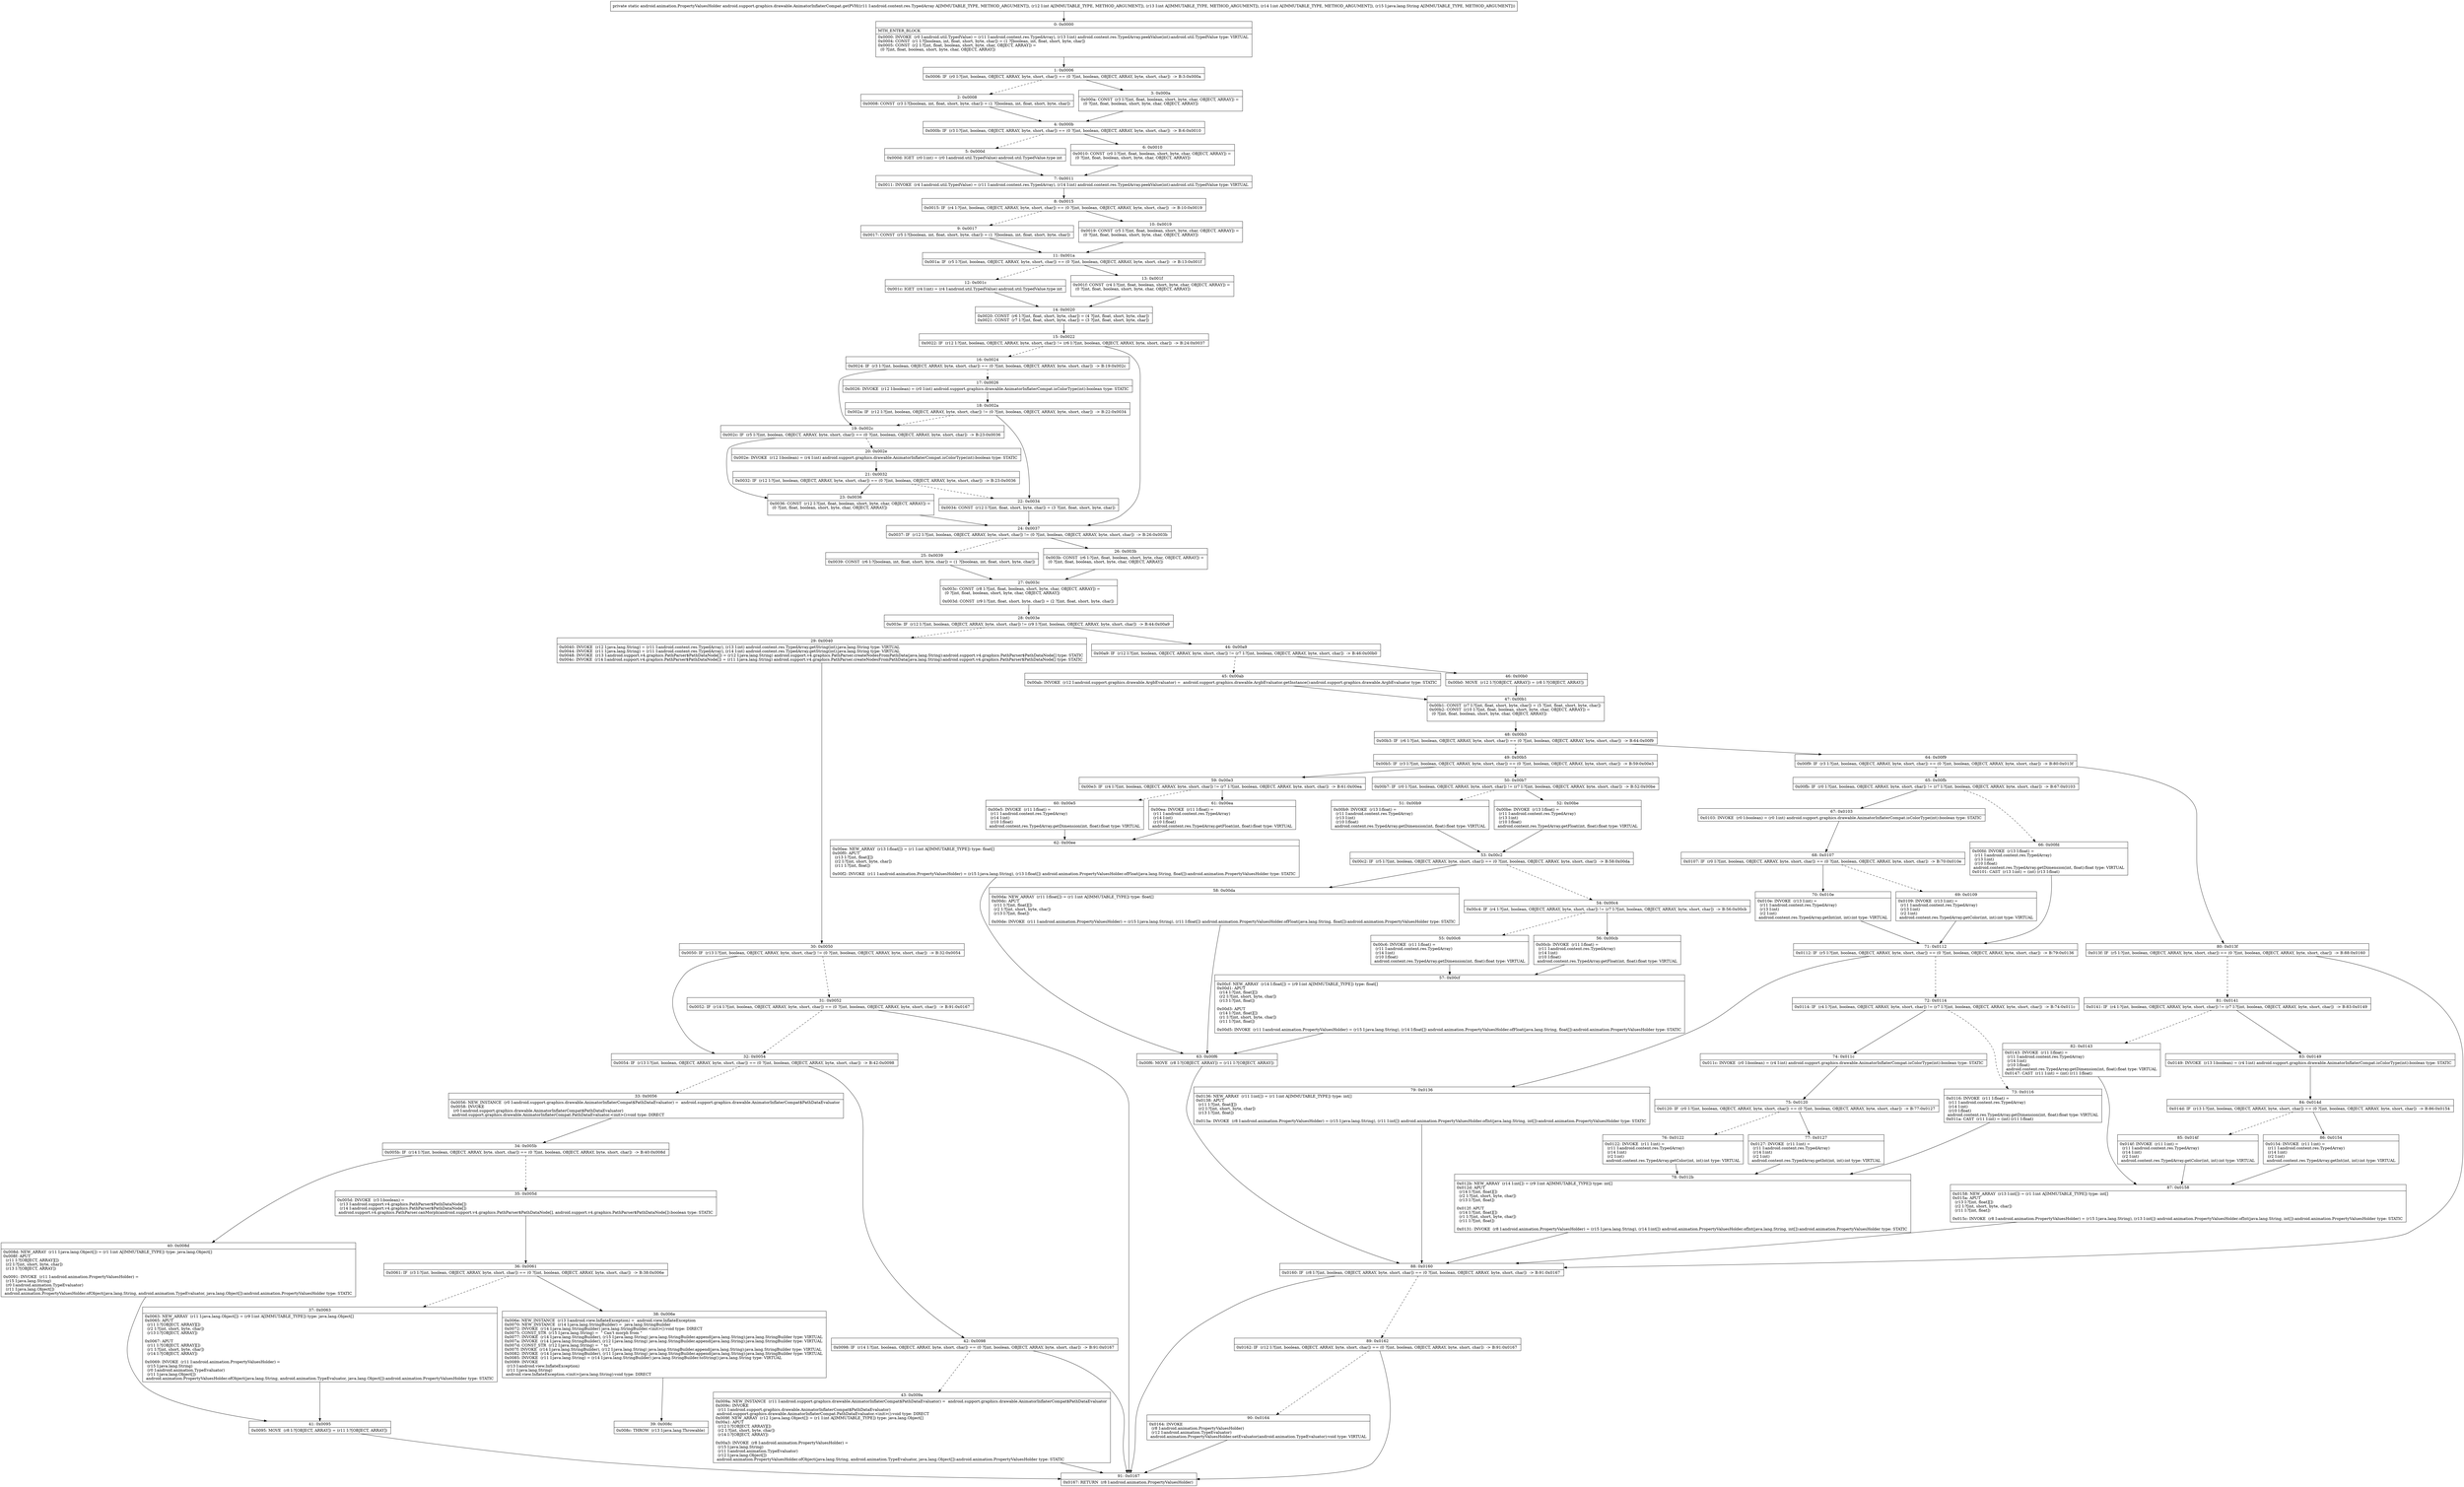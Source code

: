 digraph "CFG forandroid.support.graphics.drawable.AnimatorInflaterCompat.getPVH(Landroid\/content\/res\/TypedArray;IIILjava\/lang\/String;)Landroid\/animation\/PropertyValuesHolder;" {
Node_0 [shape=record,label="{0\:\ 0x0000|MTH_ENTER_BLOCK\l|0x0000: INVOKE  (r0 I:android.util.TypedValue) = (r11 I:android.content.res.TypedArray), (r13 I:int) android.content.res.TypedArray.peekValue(int):android.util.TypedValue type: VIRTUAL \l0x0004: CONST  (r1 I:?[boolean, int, float, short, byte, char]) = (1 ?[boolean, int, float, short, byte, char]) \l0x0005: CONST  (r2 I:?[int, float, boolean, short, byte, char, OBJECT, ARRAY]) = \l  (0 ?[int, float, boolean, short, byte, char, OBJECT, ARRAY])\l \l}"];
Node_1 [shape=record,label="{1\:\ 0x0006|0x0006: IF  (r0 I:?[int, boolean, OBJECT, ARRAY, byte, short, char]) == (0 ?[int, boolean, OBJECT, ARRAY, byte, short, char])  \-\> B:3:0x000a \l}"];
Node_2 [shape=record,label="{2\:\ 0x0008|0x0008: CONST  (r3 I:?[boolean, int, float, short, byte, char]) = (1 ?[boolean, int, float, short, byte, char]) \l}"];
Node_3 [shape=record,label="{3\:\ 0x000a|0x000a: CONST  (r3 I:?[int, float, boolean, short, byte, char, OBJECT, ARRAY]) = \l  (0 ?[int, float, boolean, short, byte, char, OBJECT, ARRAY])\l \l}"];
Node_4 [shape=record,label="{4\:\ 0x000b|0x000b: IF  (r3 I:?[int, boolean, OBJECT, ARRAY, byte, short, char]) == (0 ?[int, boolean, OBJECT, ARRAY, byte, short, char])  \-\> B:6:0x0010 \l}"];
Node_5 [shape=record,label="{5\:\ 0x000d|0x000d: IGET  (r0 I:int) = (r0 I:android.util.TypedValue) android.util.TypedValue.type int \l}"];
Node_6 [shape=record,label="{6\:\ 0x0010|0x0010: CONST  (r0 I:?[int, float, boolean, short, byte, char, OBJECT, ARRAY]) = \l  (0 ?[int, float, boolean, short, byte, char, OBJECT, ARRAY])\l \l}"];
Node_7 [shape=record,label="{7\:\ 0x0011|0x0011: INVOKE  (r4 I:android.util.TypedValue) = (r11 I:android.content.res.TypedArray), (r14 I:int) android.content.res.TypedArray.peekValue(int):android.util.TypedValue type: VIRTUAL \l}"];
Node_8 [shape=record,label="{8\:\ 0x0015|0x0015: IF  (r4 I:?[int, boolean, OBJECT, ARRAY, byte, short, char]) == (0 ?[int, boolean, OBJECT, ARRAY, byte, short, char])  \-\> B:10:0x0019 \l}"];
Node_9 [shape=record,label="{9\:\ 0x0017|0x0017: CONST  (r5 I:?[boolean, int, float, short, byte, char]) = (1 ?[boolean, int, float, short, byte, char]) \l}"];
Node_10 [shape=record,label="{10\:\ 0x0019|0x0019: CONST  (r5 I:?[int, float, boolean, short, byte, char, OBJECT, ARRAY]) = \l  (0 ?[int, float, boolean, short, byte, char, OBJECT, ARRAY])\l \l}"];
Node_11 [shape=record,label="{11\:\ 0x001a|0x001a: IF  (r5 I:?[int, boolean, OBJECT, ARRAY, byte, short, char]) == (0 ?[int, boolean, OBJECT, ARRAY, byte, short, char])  \-\> B:13:0x001f \l}"];
Node_12 [shape=record,label="{12\:\ 0x001c|0x001c: IGET  (r4 I:int) = (r4 I:android.util.TypedValue) android.util.TypedValue.type int \l}"];
Node_13 [shape=record,label="{13\:\ 0x001f|0x001f: CONST  (r4 I:?[int, float, boolean, short, byte, char, OBJECT, ARRAY]) = \l  (0 ?[int, float, boolean, short, byte, char, OBJECT, ARRAY])\l \l}"];
Node_14 [shape=record,label="{14\:\ 0x0020|0x0020: CONST  (r6 I:?[int, float, short, byte, char]) = (4 ?[int, float, short, byte, char]) \l0x0021: CONST  (r7 I:?[int, float, short, byte, char]) = (3 ?[int, float, short, byte, char]) \l}"];
Node_15 [shape=record,label="{15\:\ 0x0022|0x0022: IF  (r12 I:?[int, boolean, OBJECT, ARRAY, byte, short, char]) != (r6 I:?[int, boolean, OBJECT, ARRAY, byte, short, char])  \-\> B:24:0x0037 \l}"];
Node_16 [shape=record,label="{16\:\ 0x0024|0x0024: IF  (r3 I:?[int, boolean, OBJECT, ARRAY, byte, short, char]) == (0 ?[int, boolean, OBJECT, ARRAY, byte, short, char])  \-\> B:19:0x002c \l}"];
Node_17 [shape=record,label="{17\:\ 0x0026|0x0026: INVOKE  (r12 I:boolean) = (r0 I:int) android.support.graphics.drawable.AnimatorInflaterCompat.isColorType(int):boolean type: STATIC \l}"];
Node_18 [shape=record,label="{18\:\ 0x002a|0x002a: IF  (r12 I:?[int, boolean, OBJECT, ARRAY, byte, short, char]) != (0 ?[int, boolean, OBJECT, ARRAY, byte, short, char])  \-\> B:22:0x0034 \l}"];
Node_19 [shape=record,label="{19\:\ 0x002c|0x002c: IF  (r5 I:?[int, boolean, OBJECT, ARRAY, byte, short, char]) == (0 ?[int, boolean, OBJECT, ARRAY, byte, short, char])  \-\> B:23:0x0036 \l}"];
Node_20 [shape=record,label="{20\:\ 0x002e|0x002e: INVOKE  (r12 I:boolean) = (r4 I:int) android.support.graphics.drawable.AnimatorInflaterCompat.isColorType(int):boolean type: STATIC \l}"];
Node_21 [shape=record,label="{21\:\ 0x0032|0x0032: IF  (r12 I:?[int, boolean, OBJECT, ARRAY, byte, short, char]) == (0 ?[int, boolean, OBJECT, ARRAY, byte, short, char])  \-\> B:23:0x0036 \l}"];
Node_22 [shape=record,label="{22\:\ 0x0034|0x0034: CONST  (r12 I:?[int, float, short, byte, char]) = (3 ?[int, float, short, byte, char]) \l}"];
Node_23 [shape=record,label="{23\:\ 0x0036|0x0036: CONST  (r12 I:?[int, float, boolean, short, byte, char, OBJECT, ARRAY]) = \l  (0 ?[int, float, boolean, short, byte, char, OBJECT, ARRAY])\l \l}"];
Node_24 [shape=record,label="{24\:\ 0x0037|0x0037: IF  (r12 I:?[int, boolean, OBJECT, ARRAY, byte, short, char]) != (0 ?[int, boolean, OBJECT, ARRAY, byte, short, char])  \-\> B:26:0x003b \l}"];
Node_25 [shape=record,label="{25\:\ 0x0039|0x0039: CONST  (r6 I:?[boolean, int, float, short, byte, char]) = (1 ?[boolean, int, float, short, byte, char]) \l}"];
Node_26 [shape=record,label="{26\:\ 0x003b|0x003b: CONST  (r6 I:?[int, float, boolean, short, byte, char, OBJECT, ARRAY]) = \l  (0 ?[int, float, boolean, short, byte, char, OBJECT, ARRAY])\l \l}"];
Node_27 [shape=record,label="{27\:\ 0x003c|0x003c: CONST  (r8 I:?[int, float, boolean, short, byte, char, OBJECT, ARRAY]) = \l  (0 ?[int, float, boolean, short, byte, char, OBJECT, ARRAY])\l \l0x003d: CONST  (r9 I:?[int, float, short, byte, char]) = (2 ?[int, float, short, byte, char]) \l}"];
Node_28 [shape=record,label="{28\:\ 0x003e|0x003e: IF  (r12 I:?[int, boolean, OBJECT, ARRAY, byte, short, char]) != (r9 I:?[int, boolean, OBJECT, ARRAY, byte, short, char])  \-\> B:44:0x00a9 \l}"];
Node_29 [shape=record,label="{29\:\ 0x0040|0x0040: INVOKE  (r12 I:java.lang.String) = (r11 I:android.content.res.TypedArray), (r13 I:int) android.content.res.TypedArray.getString(int):java.lang.String type: VIRTUAL \l0x0044: INVOKE  (r11 I:java.lang.String) = (r11 I:android.content.res.TypedArray), (r14 I:int) android.content.res.TypedArray.getString(int):java.lang.String type: VIRTUAL \l0x0048: INVOKE  (r13 I:android.support.v4.graphics.PathParser$PathDataNode[]) = (r12 I:java.lang.String) android.support.v4.graphics.PathParser.createNodesFromPathData(java.lang.String):android.support.v4.graphics.PathParser$PathDataNode[] type: STATIC \l0x004c: INVOKE  (r14 I:android.support.v4.graphics.PathParser$PathDataNode[]) = (r11 I:java.lang.String) android.support.v4.graphics.PathParser.createNodesFromPathData(java.lang.String):android.support.v4.graphics.PathParser$PathDataNode[] type: STATIC \l}"];
Node_30 [shape=record,label="{30\:\ 0x0050|0x0050: IF  (r13 I:?[int, boolean, OBJECT, ARRAY, byte, short, char]) != (0 ?[int, boolean, OBJECT, ARRAY, byte, short, char])  \-\> B:32:0x0054 \l}"];
Node_31 [shape=record,label="{31\:\ 0x0052|0x0052: IF  (r14 I:?[int, boolean, OBJECT, ARRAY, byte, short, char]) == (0 ?[int, boolean, OBJECT, ARRAY, byte, short, char])  \-\> B:91:0x0167 \l}"];
Node_32 [shape=record,label="{32\:\ 0x0054|0x0054: IF  (r13 I:?[int, boolean, OBJECT, ARRAY, byte, short, char]) == (0 ?[int, boolean, OBJECT, ARRAY, byte, short, char])  \-\> B:42:0x0098 \l}"];
Node_33 [shape=record,label="{33\:\ 0x0056|0x0056: NEW_INSTANCE  (r0 I:android.support.graphics.drawable.AnimatorInflaterCompat$PathDataEvaluator) =  android.support.graphics.drawable.AnimatorInflaterCompat$PathDataEvaluator \l0x0058: INVOKE  \l  (r0 I:android.support.graphics.drawable.AnimatorInflaterCompat$PathDataEvaluator)\l android.support.graphics.drawable.AnimatorInflaterCompat.PathDataEvaluator.\<init\>():void type: DIRECT \l}"];
Node_34 [shape=record,label="{34\:\ 0x005b|0x005b: IF  (r14 I:?[int, boolean, OBJECT, ARRAY, byte, short, char]) == (0 ?[int, boolean, OBJECT, ARRAY, byte, short, char])  \-\> B:40:0x008d \l}"];
Node_35 [shape=record,label="{35\:\ 0x005d|0x005d: INVOKE  (r3 I:boolean) = \l  (r13 I:android.support.v4.graphics.PathParser$PathDataNode[])\l  (r14 I:android.support.v4.graphics.PathParser$PathDataNode[])\l android.support.v4.graphics.PathParser.canMorph(android.support.v4.graphics.PathParser$PathDataNode[], android.support.v4.graphics.PathParser$PathDataNode[]):boolean type: STATIC \l}"];
Node_36 [shape=record,label="{36\:\ 0x0061|0x0061: IF  (r3 I:?[int, boolean, OBJECT, ARRAY, byte, short, char]) == (0 ?[int, boolean, OBJECT, ARRAY, byte, short, char])  \-\> B:38:0x006e \l}"];
Node_37 [shape=record,label="{37\:\ 0x0063|0x0063: NEW_ARRAY  (r11 I:java.lang.Object[]) = (r9 I:int A[IMMUTABLE_TYPE]) type: java.lang.Object[] \l0x0065: APUT  \l  (r11 I:?[OBJECT, ARRAY][])\l  (r2 I:?[int, short, byte, char])\l  (r13 I:?[OBJECT, ARRAY])\l \l0x0067: APUT  \l  (r11 I:?[OBJECT, ARRAY][])\l  (r1 I:?[int, short, byte, char])\l  (r14 I:?[OBJECT, ARRAY])\l \l0x0069: INVOKE  (r11 I:android.animation.PropertyValuesHolder) = \l  (r15 I:java.lang.String)\l  (r0 I:android.animation.TypeEvaluator)\l  (r11 I:java.lang.Object[])\l android.animation.PropertyValuesHolder.ofObject(java.lang.String, android.animation.TypeEvaluator, java.lang.Object[]):android.animation.PropertyValuesHolder type: STATIC \l}"];
Node_38 [shape=record,label="{38\:\ 0x006e|0x006e: NEW_INSTANCE  (r13 I:android.view.InflateException) =  android.view.InflateException \l0x0070: NEW_INSTANCE  (r14 I:java.lang.StringBuilder) =  java.lang.StringBuilder \l0x0072: INVOKE  (r14 I:java.lang.StringBuilder) java.lang.StringBuilder.\<init\>():void type: DIRECT \l0x0075: CONST_STR  (r15 I:java.lang.String) =  \" Can't morph from \" \l0x0077: INVOKE  (r14 I:java.lang.StringBuilder), (r15 I:java.lang.String) java.lang.StringBuilder.append(java.lang.String):java.lang.StringBuilder type: VIRTUAL \l0x007a: INVOKE  (r14 I:java.lang.StringBuilder), (r12 I:java.lang.String) java.lang.StringBuilder.append(java.lang.String):java.lang.StringBuilder type: VIRTUAL \l0x007d: CONST_STR  (r12 I:java.lang.String) =  \" to \" \l0x007f: INVOKE  (r14 I:java.lang.StringBuilder), (r12 I:java.lang.String) java.lang.StringBuilder.append(java.lang.String):java.lang.StringBuilder type: VIRTUAL \l0x0082: INVOKE  (r14 I:java.lang.StringBuilder), (r11 I:java.lang.String) java.lang.StringBuilder.append(java.lang.String):java.lang.StringBuilder type: VIRTUAL \l0x0085: INVOKE  (r11 I:java.lang.String) = (r14 I:java.lang.StringBuilder) java.lang.StringBuilder.toString():java.lang.String type: VIRTUAL \l0x0089: INVOKE  \l  (r13 I:android.view.InflateException)\l  (r11 I:java.lang.String)\l android.view.InflateException.\<init\>(java.lang.String):void type: DIRECT \l}"];
Node_39 [shape=record,label="{39\:\ 0x008c|0x008c: THROW  (r13 I:java.lang.Throwable) \l}"];
Node_40 [shape=record,label="{40\:\ 0x008d|0x008d: NEW_ARRAY  (r11 I:java.lang.Object[]) = (r1 I:int A[IMMUTABLE_TYPE]) type: java.lang.Object[] \l0x008f: APUT  \l  (r11 I:?[OBJECT, ARRAY][])\l  (r2 I:?[int, short, byte, char])\l  (r13 I:?[OBJECT, ARRAY])\l \l0x0091: INVOKE  (r11 I:android.animation.PropertyValuesHolder) = \l  (r15 I:java.lang.String)\l  (r0 I:android.animation.TypeEvaluator)\l  (r11 I:java.lang.Object[])\l android.animation.PropertyValuesHolder.ofObject(java.lang.String, android.animation.TypeEvaluator, java.lang.Object[]):android.animation.PropertyValuesHolder type: STATIC \l}"];
Node_41 [shape=record,label="{41\:\ 0x0095|0x0095: MOVE  (r8 I:?[OBJECT, ARRAY]) = (r11 I:?[OBJECT, ARRAY]) \l}"];
Node_42 [shape=record,label="{42\:\ 0x0098|0x0098: IF  (r14 I:?[int, boolean, OBJECT, ARRAY, byte, short, char]) == (0 ?[int, boolean, OBJECT, ARRAY, byte, short, char])  \-\> B:91:0x0167 \l}"];
Node_43 [shape=record,label="{43\:\ 0x009a|0x009a: NEW_INSTANCE  (r11 I:android.support.graphics.drawable.AnimatorInflaterCompat$PathDataEvaluator) =  android.support.graphics.drawable.AnimatorInflaterCompat$PathDataEvaluator \l0x009c: INVOKE  \l  (r11 I:android.support.graphics.drawable.AnimatorInflaterCompat$PathDataEvaluator)\l android.support.graphics.drawable.AnimatorInflaterCompat.PathDataEvaluator.\<init\>():void type: DIRECT \l0x009f: NEW_ARRAY  (r12 I:java.lang.Object[]) = (r1 I:int A[IMMUTABLE_TYPE]) type: java.lang.Object[] \l0x00a1: APUT  \l  (r12 I:?[OBJECT, ARRAY][])\l  (r2 I:?[int, short, byte, char])\l  (r14 I:?[OBJECT, ARRAY])\l \l0x00a3: INVOKE  (r8 I:android.animation.PropertyValuesHolder) = \l  (r15 I:java.lang.String)\l  (r11 I:android.animation.TypeEvaluator)\l  (r12 I:java.lang.Object[])\l android.animation.PropertyValuesHolder.ofObject(java.lang.String, android.animation.TypeEvaluator, java.lang.Object[]):android.animation.PropertyValuesHolder type: STATIC \l}"];
Node_44 [shape=record,label="{44\:\ 0x00a9|0x00a9: IF  (r12 I:?[int, boolean, OBJECT, ARRAY, byte, short, char]) != (r7 I:?[int, boolean, OBJECT, ARRAY, byte, short, char])  \-\> B:46:0x00b0 \l}"];
Node_45 [shape=record,label="{45\:\ 0x00ab|0x00ab: INVOKE  (r12 I:android.support.graphics.drawable.ArgbEvaluator) =  android.support.graphics.drawable.ArgbEvaluator.getInstance():android.support.graphics.drawable.ArgbEvaluator type: STATIC \l}"];
Node_46 [shape=record,label="{46\:\ 0x00b0|0x00b0: MOVE  (r12 I:?[OBJECT, ARRAY]) = (r8 I:?[OBJECT, ARRAY]) \l}"];
Node_47 [shape=record,label="{47\:\ 0x00b1|0x00b1: CONST  (r7 I:?[int, float, short, byte, char]) = (5 ?[int, float, short, byte, char]) \l0x00b2: CONST  (r10 I:?[int, float, boolean, short, byte, char, OBJECT, ARRAY]) = \l  (0 ?[int, float, boolean, short, byte, char, OBJECT, ARRAY])\l \l}"];
Node_48 [shape=record,label="{48\:\ 0x00b3|0x00b3: IF  (r6 I:?[int, boolean, OBJECT, ARRAY, byte, short, char]) == (0 ?[int, boolean, OBJECT, ARRAY, byte, short, char])  \-\> B:64:0x00f9 \l}"];
Node_49 [shape=record,label="{49\:\ 0x00b5|0x00b5: IF  (r3 I:?[int, boolean, OBJECT, ARRAY, byte, short, char]) == (0 ?[int, boolean, OBJECT, ARRAY, byte, short, char])  \-\> B:59:0x00e3 \l}"];
Node_50 [shape=record,label="{50\:\ 0x00b7|0x00b7: IF  (r0 I:?[int, boolean, OBJECT, ARRAY, byte, short, char]) != (r7 I:?[int, boolean, OBJECT, ARRAY, byte, short, char])  \-\> B:52:0x00be \l}"];
Node_51 [shape=record,label="{51\:\ 0x00b9|0x00b9: INVOKE  (r13 I:float) = \l  (r11 I:android.content.res.TypedArray)\l  (r13 I:int)\l  (r10 I:float)\l android.content.res.TypedArray.getDimension(int, float):float type: VIRTUAL \l}"];
Node_52 [shape=record,label="{52\:\ 0x00be|0x00be: INVOKE  (r13 I:float) = \l  (r11 I:android.content.res.TypedArray)\l  (r13 I:int)\l  (r10 I:float)\l android.content.res.TypedArray.getFloat(int, float):float type: VIRTUAL \l}"];
Node_53 [shape=record,label="{53\:\ 0x00c2|0x00c2: IF  (r5 I:?[int, boolean, OBJECT, ARRAY, byte, short, char]) == (0 ?[int, boolean, OBJECT, ARRAY, byte, short, char])  \-\> B:58:0x00da \l}"];
Node_54 [shape=record,label="{54\:\ 0x00c4|0x00c4: IF  (r4 I:?[int, boolean, OBJECT, ARRAY, byte, short, char]) != (r7 I:?[int, boolean, OBJECT, ARRAY, byte, short, char])  \-\> B:56:0x00cb \l}"];
Node_55 [shape=record,label="{55\:\ 0x00c6|0x00c6: INVOKE  (r11 I:float) = \l  (r11 I:android.content.res.TypedArray)\l  (r14 I:int)\l  (r10 I:float)\l android.content.res.TypedArray.getDimension(int, float):float type: VIRTUAL \l}"];
Node_56 [shape=record,label="{56\:\ 0x00cb|0x00cb: INVOKE  (r11 I:float) = \l  (r11 I:android.content.res.TypedArray)\l  (r14 I:int)\l  (r10 I:float)\l android.content.res.TypedArray.getFloat(int, float):float type: VIRTUAL \l}"];
Node_57 [shape=record,label="{57\:\ 0x00cf|0x00cf: NEW_ARRAY  (r14 I:float[]) = (r9 I:int A[IMMUTABLE_TYPE]) type: float[] \l0x00d1: APUT  \l  (r14 I:?[int, float][])\l  (r2 I:?[int, short, byte, char])\l  (r13 I:?[int, float])\l \l0x00d3: APUT  \l  (r14 I:?[int, float][])\l  (r1 I:?[int, short, byte, char])\l  (r11 I:?[int, float])\l \l0x00d5: INVOKE  (r11 I:android.animation.PropertyValuesHolder) = (r15 I:java.lang.String), (r14 I:float[]) android.animation.PropertyValuesHolder.ofFloat(java.lang.String, float[]):android.animation.PropertyValuesHolder type: STATIC \l}"];
Node_58 [shape=record,label="{58\:\ 0x00da|0x00da: NEW_ARRAY  (r11 I:float[]) = (r1 I:int A[IMMUTABLE_TYPE]) type: float[] \l0x00dc: APUT  \l  (r11 I:?[int, float][])\l  (r2 I:?[int, short, byte, char])\l  (r13 I:?[int, float])\l \l0x00de: INVOKE  (r11 I:android.animation.PropertyValuesHolder) = (r15 I:java.lang.String), (r11 I:float[]) android.animation.PropertyValuesHolder.ofFloat(java.lang.String, float[]):android.animation.PropertyValuesHolder type: STATIC \l}"];
Node_59 [shape=record,label="{59\:\ 0x00e3|0x00e3: IF  (r4 I:?[int, boolean, OBJECT, ARRAY, byte, short, char]) != (r7 I:?[int, boolean, OBJECT, ARRAY, byte, short, char])  \-\> B:61:0x00ea \l}"];
Node_60 [shape=record,label="{60\:\ 0x00e5|0x00e5: INVOKE  (r11 I:float) = \l  (r11 I:android.content.res.TypedArray)\l  (r14 I:int)\l  (r10 I:float)\l android.content.res.TypedArray.getDimension(int, float):float type: VIRTUAL \l}"];
Node_61 [shape=record,label="{61\:\ 0x00ea|0x00ea: INVOKE  (r11 I:float) = \l  (r11 I:android.content.res.TypedArray)\l  (r14 I:int)\l  (r10 I:float)\l android.content.res.TypedArray.getFloat(int, float):float type: VIRTUAL \l}"];
Node_62 [shape=record,label="{62\:\ 0x00ee|0x00ee: NEW_ARRAY  (r13 I:float[]) = (r1 I:int A[IMMUTABLE_TYPE]) type: float[] \l0x00f0: APUT  \l  (r13 I:?[int, float][])\l  (r2 I:?[int, short, byte, char])\l  (r11 I:?[int, float])\l \l0x00f2: INVOKE  (r11 I:android.animation.PropertyValuesHolder) = (r15 I:java.lang.String), (r13 I:float[]) android.animation.PropertyValuesHolder.ofFloat(java.lang.String, float[]):android.animation.PropertyValuesHolder type: STATIC \l}"];
Node_63 [shape=record,label="{63\:\ 0x00f6|0x00f6: MOVE  (r8 I:?[OBJECT, ARRAY]) = (r11 I:?[OBJECT, ARRAY]) \l}"];
Node_64 [shape=record,label="{64\:\ 0x00f9|0x00f9: IF  (r3 I:?[int, boolean, OBJECT, ARRAY, byte, short, char]) == (0 ?[int, boolean, OBJECT, ARRAY, byte, short, char])  \-\> B:80:0x013f \l}"];
Node_65 [shape=record,label="{65\:\ 0x00fb|0x00fb: IF  (r0 I:?[int, boolean, OBJECT, ARRAY, byte, short, char]) != (r7 I:?[int, boolean, OBJECT, ARRAY, byte, short, char])  \-\> B:67:0x0103 \l}"];
Node_66 [shape=record,label="{66\:\ 0x00fd|0x00fd: INVOKE  (r13 I:float) = \l  (r11 I:android.content.res.TypedArray)\l  (r13 I:int)\l  (r10 I:float)\l android.content.res.TypedArray.getDimension(int, float):float type: VIRTUAL \l0x0101: CAST  (r13 I:int) = (int) (r13 I:float) \l}"];
Node_67 [shape=record,label="{67\:\ 0x0103|0x0103: INVOKE  (r0 I:boolean) = (r0 I:int) android.support.graphics.drawable.AnimatorInflaterCompat.isColorType(int):boolean type: STATIC \l}"];
Node_68 [shape=record,label="{68\:\ 0x0107|0x0107: IF  (r0 I:?[int, boolean, OBJECT, ARRAY, byte, short, char]) == (0 ?[int, boolean, OBJECT, ARRAY, byte, short, char])  \-\> B:70:0x010e \l}"];
Node_69 [shape=record,label="{69\:\ 0x0109|0x0109: INVOKE  (r13 I:int) = \l  (r11 I:android.content.res.TypedArray)\l  (r13 I:int)\l  (r2 I:int)\l android.content.res.TypedArray.getColor(int, int):int type: VIRTUAL \l}"];
Node_70 [shape=record,label="{70\:\ 0x010e|0x010e: INVOKE  (r13 I:int) = \l  (r11 I:android.content.res.TypedArray)\l  (r13 I:int)\l  (r2 I:int)\l android.content.res.TypedArray.getInt(int, int):int type: VIRTUAL \l}"];
Node_71 [shape=record,label="{71\:\ 0x0112|0x0112: IF  (r5 I:?[int, boolean, OBJECT, ARRAY, byte, short, char]) == (0 ?[int, boolean, OBJECT, ARRAY, byte, short, char])  \-\> B:79:0x0136 \l}"];
Node_72 [shape=record,label="{72\:\ 0x0114|0x0114: IF  (r4 I:?[int, boolean, OBJECT, ARRAY, byte, short, char]) != (r7 I:?[int, boolean, OBJECT, ARRAY, byte, short, char])  \-\> B:74:0x011c \l}"];
Node_73 [shape=record,label="{73\:\ 0x0116|0x0116: INVOKE  (r11 I:float) = \l  (r11 I:android.content.res.TypedArray)\l  (r14 I:int)\l  (r10 I:float)\l android.content.res.TypedArray.getDimension(int, float):float type: VIRTUAL \l0x011a: CAST  (r11 I:int) = (int) (r11 I:float) \l}"];
Node_74 [shape=record,label="{74\:\ 0x011c|0x011c: INVOKE  (r0 I:boolean) = (r4 I:int) android.support.graphics.drawable.AnimatorInflaterCompat.isColorType(int):boolean type: STATIC \l}"];
Node_75 [shape=record,label="{75\:\ 0x0120|0x0120: IF  (r0 I:?[int, boolean, OBJECT, ARRAY, byte, short, char]) == (0 ?[int, boolean, OBJECT, ARRAY, byte, short, char])  \-\> B:77:0x0127 \l}"];
Node_76 [shape=record,label="{76\:\ 0x0122|0x0122: INVOKE  (r11 I:int) = \l  (r11 I:android.content.res.TypedArray)\l  (r14 I:int)\l  (r2 I:int)\l android.content.res.TypedArray.getColor(int, int):int type: VIRTUAL \l}"];
Node_77 [shape=record,label="{77\:\ 0x0127|0x0127: INVOKE  (r11 I:int) = \l  (r11 I:android.content.res.TypedArray)\l  (r14 I:int)\l  (r2 I:int)\l android.content.res.TypedArray.getInt(int, int):int type: VIRTUAL \l}"];
Node_78 [shape=record,label="{78\:\ 0x012b|0x012b: NEW_ARRAY  (r14 I:int[]) = (r9 I:int A[IMMUTABLE_TYPE]) type: int[] \l0x012d: APUT  \l  (r14 I:?[int, float][])\l  (r2 I:?[int, short, byte, char])\l  (r13 I:?[int, float])\l \l0x012f: APUT  \l  (r14 I:?[int, float][])\l  (r1 I:?[int, short, byte, char])\l  (r11 I:?[int, float])\l \l0x0131: INVOKE  (r8 I:android.animation.PropertyValuesHolder) = (r15 I:java.lang.String), (r14 I:int[]) android.animation.PropertyValuesHolder.ofInt(java.lang.String, int[]):android.animation.PropertyValuesHolder type: STATIC \l}"];
Node_79 [shape=record,label="{79\:\ 0x0136|0x0136: NEW_ARRAY  (r11 I:int[]) = (r1 I:int A[IMMUTABLE_TYPE]) type: int[] \l0x0138: APUT  \l  (r11 I:?[int, float][])\l  (r2 I:?[int, short, byte, char])\l  (r13 I:?[int, float])\l \l0x013a: INVOKE  (r8 I:android.animation.PropertyValuesHolder) = (r15 I:java.lang.String), (r11 I:int[]) android.animation.PropertyValuesHolder.ofInt(java.lang.String, int[]):android.animation.PropertyValuesHolder type: STATIC \l}"];
Node_80 [shape=record,label="{80\:\ 0x013f|0x013f: IF  (r5 I:?[int, boolean, OBJECT, ARRAY, byte, short, char]) == (0 ?[int, boolean, OBJECT, ARRAY, byte, short, char])  \-\> B:88:0x0160 \l}"];
Node_81 [shape=record,label="{81\:\ 0x0141|0x0141: IF  (r4 I:?[int, boolean, OBJECT, ARRAY, byte, short, char]) != (r7 I:?[int, boolean, OBJECT, ARRAY, byte, short, char])  \-\> B:83:0x0149 \l}"];
Node_82 [shape=record,label="{82\:\ 0x0143|0x0143: INVOKE  (r11 I:float) = \l  (r11 I:android.content.res.TypedArray)\l  (r14 I:int)\l  (r10 I:float)\l android.content.res.TypedArray.getDimension(int, float):float type: VIRTUAL \l0x0147: CAST  (r11 I:int) = (int) (r11 I:float) \l}"];
Node_83 [shape=record,label="{83\:\ 0x0149|0x0149: INVOKE  (r13 I:boolean) = (r4 I:int) android.support.graphics.drawable.AnimatorInflaterCompat.isColorType(int):boolean type: STATIC \l}"];
Node_84 [shape=record,label="{84\:\ 0x014d|0x014d: IF  (r13 I:?[int, boolean, OBJECT, ARRAY, byte, short, char]) == (0 ?[int, boolean, OBJECT, ARRAY, byte, short, char])  \-\> B:86:0x0154 \l}"];
Node_85 [shape=record,label="{85\:\ 0x014f|0x014f: INVOKE  (r11 I:int) = \l  (r11 I:android.content.res.TypedArray)\l  (r14 I:int)\l  (r2 I:int)\l android.content.res.TypedArray.getColor(int, int):int type: VIRTUAL \l}"];
Node_86 [shape=record,label="{86\:\ 0x0154|0x0154: INVOKE  (r11 I:int) = \l  (r11 I:android.content.res.TypedArray)\l  (r14 I:int)\l  (r2 I:int)\l android.content.res.TypedArray.getInt(int, int):int type: VIRTUAL \l}"];
Node_87 [shape=record,label="{87\:\ 0x0158|0x0158: NEW_ARRAY  (r13 I:int[]) = (r1 I:int A[IMMUTABLE_TYPE]) type: int[] \l0x015a: APUT  \l  (r13 I:?[int, float][])\l  (r2 I:?[int, short, byte, char])\l  (r11 I:?[int, float])\l \l0x015c: INVOKE  (r8 I:android.animation.PropertyValuesHolder) = (r15 I:java.lang.String), (r13 I:int[]) android.animation.PropertyValuesHolder.ofInt(java.lang.String, int[]):android.animation.PropertyValuesHolder type: STATIC \l}"];
Node_88 [shape=record,label="{88\:\ 0x0160|0x0160: IF  (r8 I:?[int, boolean, OBJECT, ARRAY, byte, short, char]) == (0 ?[int, boolean, OBJECT, ARRAY, byte, short, char])  \-\> B:91:0x0167 \l}"];
Node_89 [shape=record,label="{89\:\ 0x0162|0x0162: IF  (r12 I:?[int, boolean, OBJECT, ARRAY, byte, short, char]) == (0 ?[int, boolean, OBJECT, ARRAY, byte, short, char])  \-\> B:91:0x0167 \l}"];
Node_90 [shape=record,label="{90\:\ 0x0164|0x0164: INVOKE  \l  (r8 I:android.animation.PropertyValuesHolder)\l  (r12 I:android.animation.TypeEvaluator)\l android.animation.PropertyValuesHolder.setEvaluator(android.animation.TypeEvaluator):void type: VIRTUAL \l}"];
Node_91 [shape=record,label="{91\:\ 0x0167|0x0167: RETURN  (r8 I:android.animation.PropertyValuesHolder) \l}"];
MethodNode[shape=record,label="{private static android.animation.PropertyValuesHolder android.support.graphics.drawable.AnimatorInflaterCompat.getPVH((r11 I:android.content.res.TypedArray A[IMMUTABLE_TYPE, METHOD_ARGUMENT]), (r12 I:int A[IMMUTABLE_TYPE, METHOD_ARGUMENT]), (r13 I:int A[IMMUTABLE_TYPE, METHOD_ARGUMENT]), (r14 I:int A[IMMUTABLE_TYPE, METHOD_ARGUMENT]), (r15 I:java.lang.String A[IMMUTABLE_TYPE, METHOD_ARGUMENT])) }"];
MethodNode -> Node_0;
Node_0 -> Node_1;
Node_1 -> Node_2[style=dashed];
Node_1 -> Node_3;
Node_2 -> Node_4;
Node_3 -> Node_4;
Node_4 -> Node_5[style=dashed];
Node_4 -> Node_6;
Node_5 -> Node_7;
Node_6 -> Node_7;
Node_7 -> Node_8;
Node_8 -> Node_9[style=dashed];
Node_8 -> Node_10;
Node_9 -> Node_11;
Node_10 -> Node_11;
Node_11 -> Node_12[style=dashed];
Node_11 -> Node_13;
Node_12 -> Node_14;
Node_13 -> Node_14;
Node_14 -> Node_15;
Node_15 -> Node_16[style=dashed];
Node_15 -> Node_24;
Node_16 -> Node_17[style=dashed];
Node_16 -> Node_19;
Node_17 -> Node_18;
Node_18 -> Node_19[style=dashed];
Node_18 -> Node_22;
Node_19 -> Node_20[style=dashed];
Node_19 -> Node_23;
Node_20 -> Node_21;
Node_21 -> Node_22[style=dashed];
Node_21 -> Node_23;
Node_22 -> Node_24;
Node_23 -> Node_24;
Node_24 -> Node_25[style=dashed];
Node_24 -> Node_26;
Node_25 -> Node_27;
Node_26 -> Node_27;
Node_27 -> Node_28;
Node_28 -> Node_29[style=dashed];
Node_28 -> Node_44;
Node_29 -> Node_30;
Node_30 -> Node_31[style=dashed];
Node_30 -> Node_32;
Node_31 -> Node_32[style=dashed];
Node_31 -> Node_91;
Node_32 -> Node_33[style=dashed];
Node_32 -> Node_42;
Node_33 -> Node_34;
Node_34 -> Node_35[style=dashed];
Node_34 -> Node_40;
Node_35 -> Node_36;
Node_36 -> Node_37[style=dashed];
Node_36 -> Node_38;
Node_37 -> Node_41;
Node_38 -> Node_39;
Node_40 -> Node_41;
Node_41 -> Node_91;
Node_42 -> Node_43[style=dashed];
Node_42 -> Node_91;
Node_43 -> Node_91;
Node_44 -> Node_45[style=dashed];
Node_44 -> Node_46;
Node_45 -> Node_47;
Node_46 -> Node_47;
Node_47 -> Node_48;
Node_48 -> Node_49[style=dashed];
Node_48 -> Node_64;
Node_49 -> Node_50[style=dashed];
Node_49 -> Node_59;
Node_50 -> Node_51[style=dashed];
Node_50 -> Node_52;
Node_51 -> Node_53;
Node_52 -> Node_53;
Node_53 -> Node_54[style=dashed];
Node_53 -> Node_58;
Node_54 -> Node_55[style=dashed];
Node_54 -> Node_56;
Node_55 -> Node_57;
Node_56 -> Node_57;
Node_57 -> Node_63;
Node_58 -> Node_63;
Node_59 -> Node_60[style=dashed];
Node_59 -> Node_61;
Node_60 -> Node_62;
Node_61 -> Node_62;
Node_62 -> Node_63;
Node_63 -> Node_88;
Node_64 -> Node_65[style=dashed];
Node_64 -> Node_80;
Node_65 -> Node_66[style=dashed];
Node_65 -> Node_67;
Node_66 -> Node_71;
Node_67 -> Node_68;
Node_68 -> Node_69[style=dashed];
Node_68 -> Node_70;
Node_69 -> Node_71;
Node_70 -> Node_71;
Node_71 -> Node_72[style=dashed];
Node_71 -> Node_79;
Node_72 -> Node_73[style=dashed];
Node_72 -> Node_74;
Node_73 -> Node_78;
Node_74 -> Node_75;
Node_75 -> Node_76[style=dashed];
Node_75 -> Node_77;
Node_76 -> Node_78;
Node_77 -> Node_78;
Node_78 -> Node_88;
Node_79 -> Node_88;
Node_80 -> Node_81[style=dashed];
Node_80 -> Node_88;
Node_81 -> Node_82[style=dashed];
Node_81 -> Node_83;
Node_82 -> Node_87;
Node_83 -> Node_84;
Node_84 -> Node_85[style=dashed];
Node_84 -> Node_86;
Node_85 -> Node_87;
Node_86 -> Node_87;
Node_87 -> Node_88;
Node_88 -> Node_89[style=dashed];
Node_88 -> Node_91;
Node_89 -> Node_90[style=dashed];
Node_89 -> Node_91;
Node_90 -> Node_91;
}

